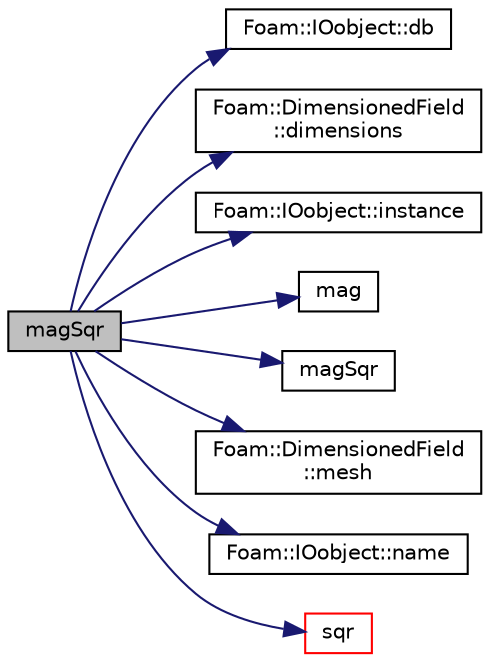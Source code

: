 digraph "magSqr"
{
  bgcolor="transparent";
  edge [fontname="Helvetica",fontsize="10",labelfontname="Helvetica",labelfontsize="10"];
  node [fontname="Helvetica",fontsize="10",shape=record];
  rankdir="LR";
  Node83949 [label="magSqr",height=0.2,width=0.4,color="black", fillcolor="grey75", style="filled", fontcolor="black"];
  Node83949 -> Node83950 [color="midnightblue",fontsize="10",style="solid",fontname="Helvetica"];
  Node83950 [label="Foam::IOobject::db",height=0.2,width=0.4,color="black",URL="$a27249.html#a65cc75d9f80b1df5c3184fb2274a97f1",tooltip="Return the local objectRegistry. "];
  Node83949 -> Node83951 [color="midnightblue",fontsize="10",style="solid",fontname="Helvetica"];
  Node83951 [label="Foam::DimensionedField\l::dimensions",height=0.2,width=0.4,color="black",URL="$a27497.html#a512673c2674ca2d38885f1bb5f6994fb",tooltip="Return dimensions. "];
  Node83949 -> Node83952 [color="midnightblue",fontsize="10",style="solid",fontname="Helvetica"];
  Node83952 [label="Foam::IOobject::instance",height=0.2,width=0.4,color="black",URL="$a27249.html#acac6de003b420b848571b5064e50ed89"];
  Node83949 -> Node83953 [color="midnightblue",fontsize="10",style="solid",fontname="Helvetica"];
  Node83953 [label="mag",height=0.2,width=0.4,color="black",URL="$a21851.html#a929da2a3fdcf3dacbbe0487d3a330dae"];
  Node83949 -> Node83954 [color="midnightblue",fontsize="10",style="solid",fontname="Helvetica"];
  Node83954 [label="magSqr",height=0.2,width=0.4,color="black",URL="$a21851.html#ae6fff2c6981e6d9618aa5038e69def6e"];
  Node83949 -> Node83955 [color="midnightblue",fontsize="10",style="solid",fontname="Helvetica"];
  Node83955 [label="Foam::DimensionedField\l::mesh",height=0.2,width=0.4,color="black",URL="$a27497.html#a8f1110830348a1448a14ab5e3cf47e3b",tooltip="Return mesh. "];
  Node83949 -> Node83956 [color="midnightblue",fontsize="10",style="solid",fontname="Helvetica"];
  Node83956 [label="Foam::IOobject::name",height=0.2,width=0.4,color="black",URL="$a27249.html#acc80e00a8ac919288fb55bd14cc88bf6",tooltip="Return name. "];
  Node83949 -> Node83957 [color="midnightblue",fontsize="10",style="solid",fontname="Helvetica"];
  Node83957 [label="sqr",height=0.2,width=0.4,color="red",URL="$a21851.html#a277dc11c581d53826ab5090b08f3b17b"];
}
